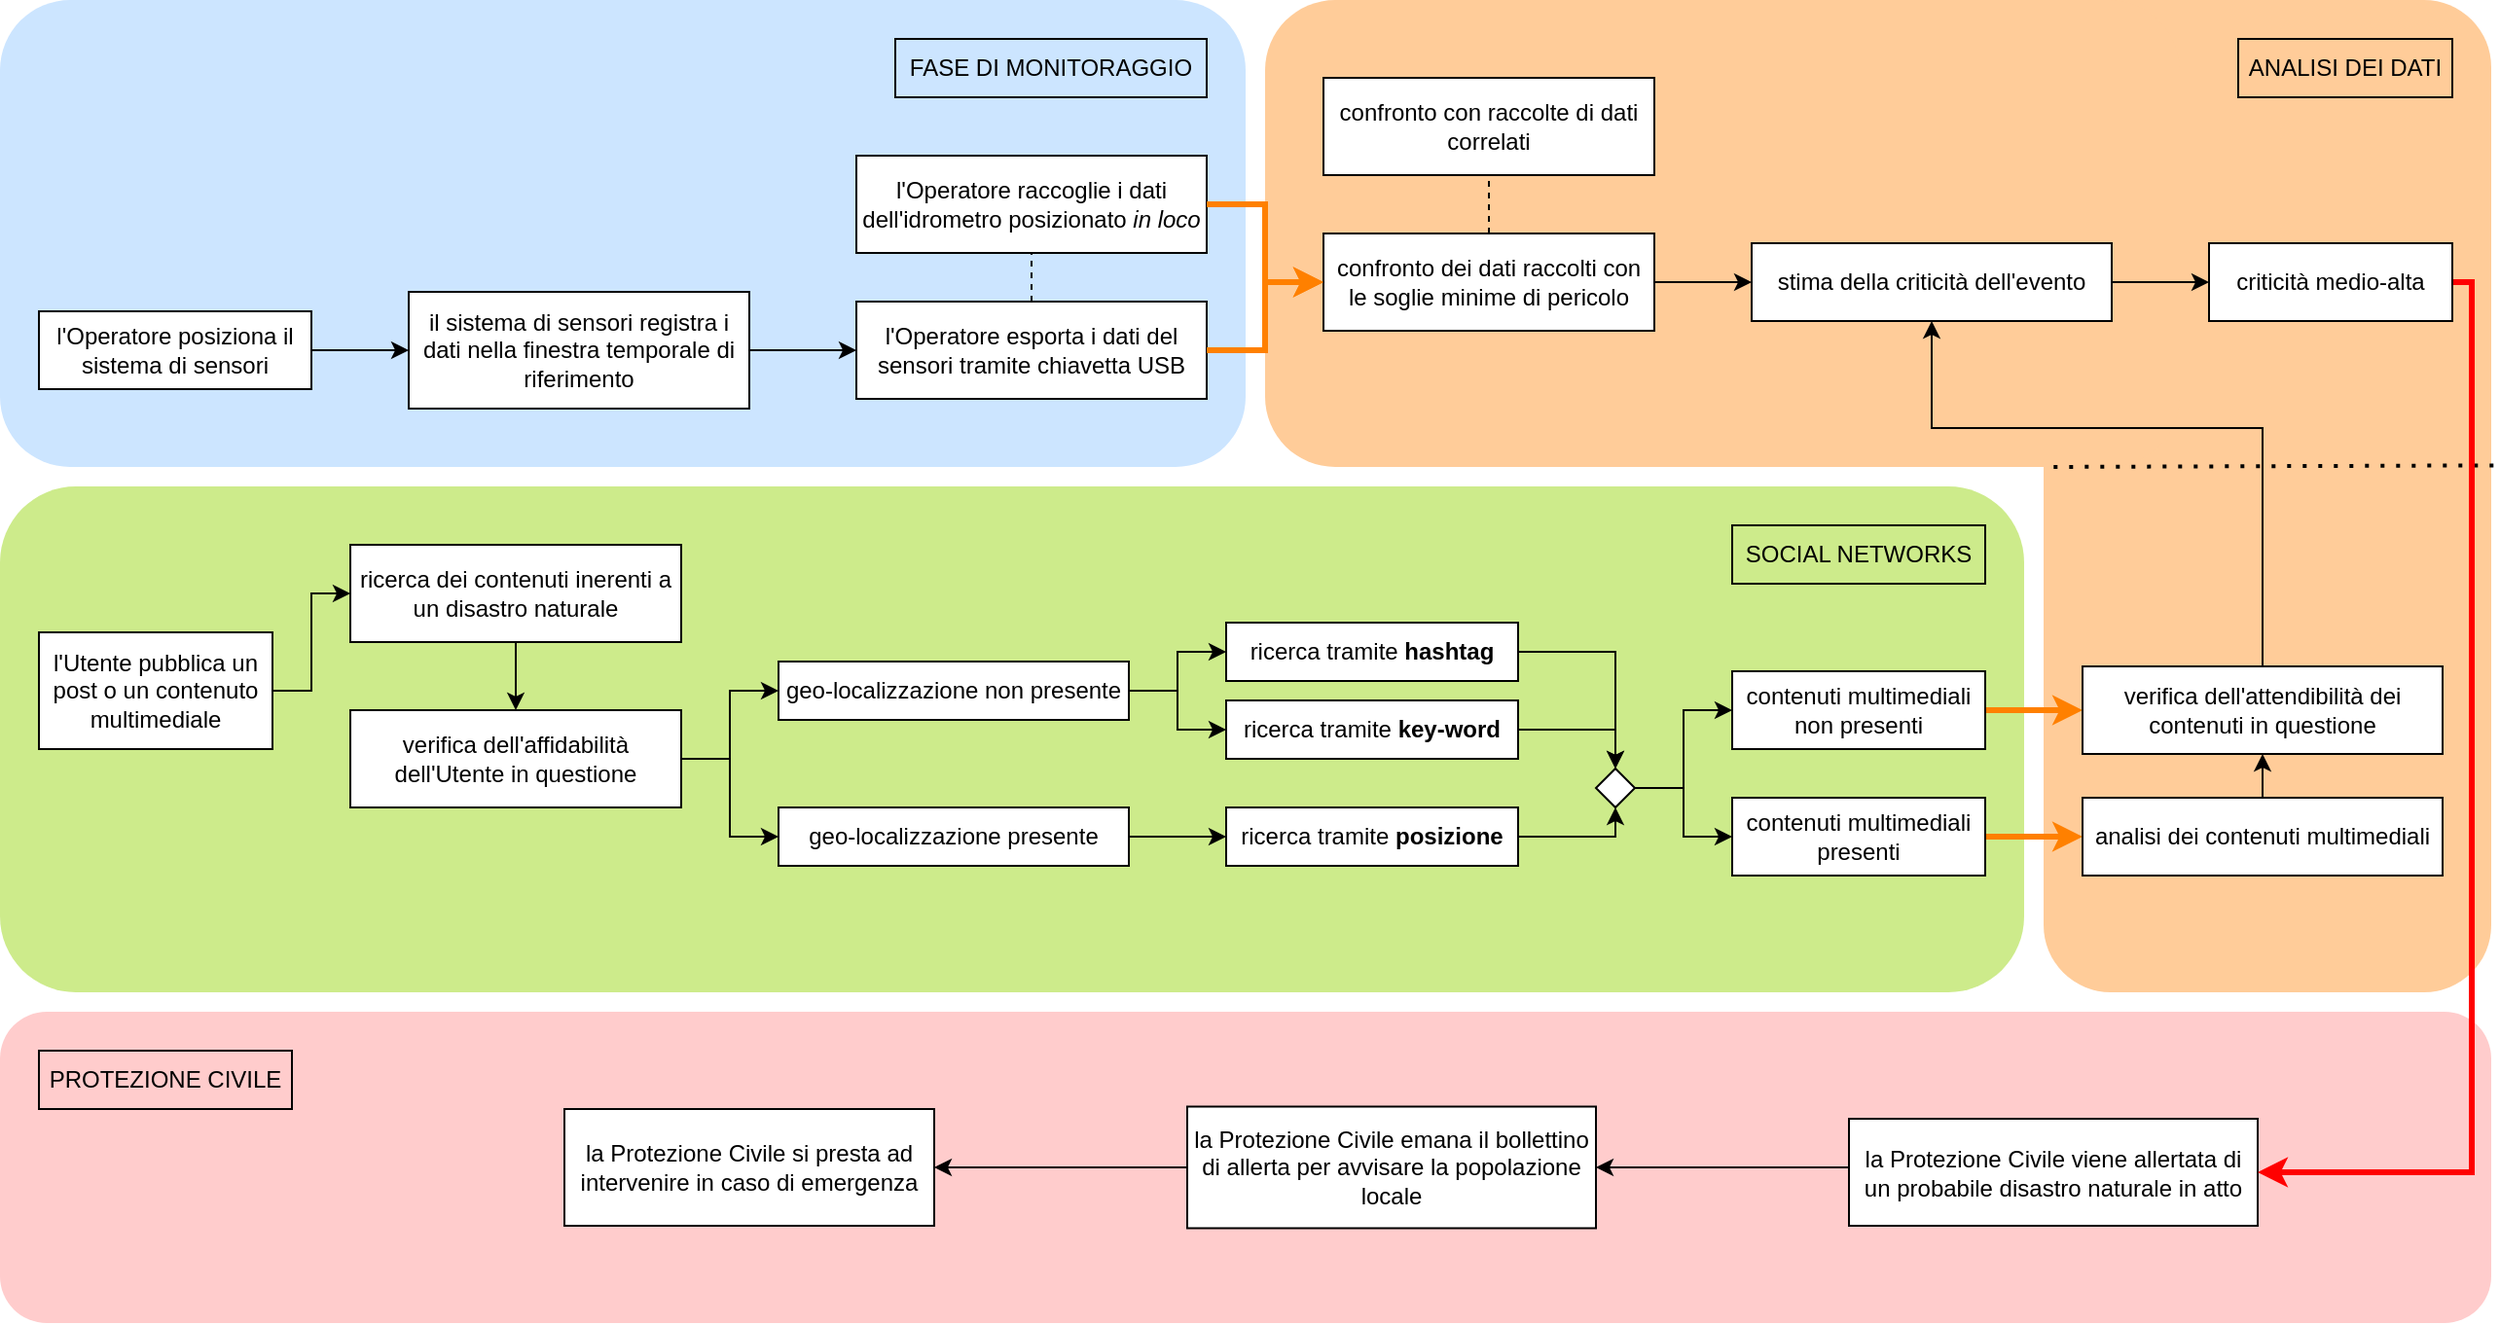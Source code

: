 <mxfile version="20.3.0" type="device" pages="2"><diagram id="UVJ2sDYLlGhIzo9Nj6YU" name="monitoraggio tramite sensore rimovibile"><mxGraphModel dx="1483" dy="916" grid="1" gridSize="10" guides="1" tooltips="1" connect="1" arrows="1" fold="1" page="1" pageScale="1" pageWidth="827" pageHeight="1169" math="0" shadow="0"><root><mxCell id="0"/><mxCell id="1" parent="0"/><mxCell id="cn0GottukKGaxtMjH7GC-1" value="" style="rounded=1;whiteSpace=wrap;html=1;glass=0;fillColor=#cce5ff;strokeColor=none;fillStyle=auto;shadow=0;" parent="1" vertex="1"><mxGeometry x="40" y="40" width="640" height="240" as="geometry"/></mxCell><mxCell id="SqqEEXVl95U030iVfMLs-63" style="edgeStyle=orthogonalEdgeStyle;rounded=0;orthogonalLoop=1;jettySize=auto;html=1;exitX=1;exitY=0.5;exitDx=0;exitDy=0;strokeColor=#000000;strokeWidth=1;" parent="1" source="cn0GottukKGaxtMjH7GC-2" target="SqqEEXVl95U030iVfMLs-62" edge="1"><mxGeometry relative="1" as="geometry"/></mxCell><mxCell id="cn0GottukKGaxtMjH7GC-2" value="l'Operatore posiziona il sistema di sensori" style="rounded=0;whiteSpace=wrap;html=1;" parent="1" vertex="1"><mxGeometry x="60" y="200" width="140" height="40" as="geometry"/></mxCell><mxCell id="cn0GottukKGaxtMjH7GC-3" value="FASE DI MONITORAGGIO" style="rounded=0;whiteSpace=wrap;html=1;shadow=0;glass=0;fillStyle=auto;fillColor=none;gradientColor=none;" parent="1" vertex="1"><mxGeometry x="500" y="60" width="160" height="30" as="geometry"/></mxCell><mxCell id="cn0GottukKGaxtMjH7GC-5" value="" style="rounded=1;whiteSpace=wrap;html=1;shadow=0;glass=0;fillStyle=auto;fillColor=#ffcc99;strokeColor=none;" parent="1" vertex="1"><mxGeometry x="1090" y="40" width="230" height="510" as="geometry"/></mxCell><mxCell id="cn0GottukKGaxtMjH7GC-6" value="" style="rounded=1;whiteSpace=wrap;html=1;shadow=0;glass=0;fillStyle=auto;fillColor=#cdeb8b;strokeColor=none;" parent="1" vertex="1"><mxGeometry x="40" y="290" width="1040" height="260" as="geometry"/></mxCell><mxCell id="cn0GottukKGaxtMjH7GC-7" value="SOCIAL NETWORKS" style="rounded=0;whiteSpace=wrap;html=1;shadow=0;glass=0;fillStyle=auto;fillColor=none;gradientColor=none;" parent="1" vertex="1"><mxGeometry x="930" y="310" width="130" height="30" as="geometry"/></mxCell><mxCell id="cn0GottukKGaxtMjH7GC-8" value="ANALISI DEI DATI" style="rounded=0;whiteSpace=wrap;html=1;shadow=0;glass=0;fillStyle=auto;fillColor=none;gradientColor=none;" parent="1" vertex="1"><mxGeometry x="1190" y="60" width="110" height="30" as="geometry"/></mxCell><mxCell id="cn0GottukKGaxtMjH7GC-9" value="" style="rounded=1;whiteSpace=wrap;html=1;shadow=0;glass=0;fillStyle=auto;fillColor=#ffcccc;strokeColor=none;" parent="1" vertex="1"><mxGeometry x="40" y="560" width="1280" height="160" as="geometry"/></mxCell><mxCell id="cn0GottukKGaxtMjH7GC-10" value="PROTEZIONE CIVILE" style="rounded=0;whiteSpace=wrap;html=1;shadow=0;glass=0;fillStyle=auto;fillColor=none;gradientColor=none;" parent="1" vertex="1"><mxGeometry x="60" y="580" width="130" height="30" as="geometry"/></mxCell><mxCell id="cn0GottukKGaxtMjH7GC-13" value="l'Operatore esporta i dati del sensori tramite chiavetta USB" style="rounded=0;whiteSpace=wrap;html=1;shadow=0;glass=0;fillStyle=auto;fillColor=default;gradientColor=none;" parent="1" vertex="1"><mxGeometry x="480" y="195" width="180" height="50" as="geometry"/></mxCell><mxCell id="SqqEEXVl95U030iVfMLs-4" style="edgeStyle=orthogonalEdgeStyle;rounded=0;orthogonalLoop=1;jettySize=auto;html=1;exitX=1;exitY=0.5;exitDx=0;exitDy=0;entryX=0;entryY=0.5;entryDx=0;entryDy=0;" parent="1" source="SqqEEXVl95U030iVfMLs-2" target="SqqEEXVl95U030iVfMLs-3" edge="1"><mxGeometry relative="1" as="geometry"/></mxCell><mxCell id="SqqEEXVl95U030iVfMLs-2" value="l'Utente pubblica un post o un contenuto multimediale" style="rounded=0;whiteSpace=wrap;html=1;shadow=0;glass=0;fillStyle=auto;fillColor=default;gradientColor=none;" parent="1" vertex="1"><mxGeometry x="60" y="365" width="120" height="60" as="geometry"/></mxCell><mxCell id="SqqEEXVl95U030iVfMLs-58" style="edgeStyle=orthogonalEdgeStyle;rounded=0;orthogonalLoop=1;jettySize=auto;html=1;exitX=0.5;exitY=1;exitDx=0;exitDy=0;entryX=0.5;entryY=0;entryDx=0;entryDy=0;strokeColor=#000000;strokeWidth=1;" parent="1" source="SqqEEXVl95U030iVfMLs-3" target="SqqEEXVl95U030iVfMLs-57" edge="1"><mxGeometry relative="1" as="geometry"/></mxCell><mxCell id="SqqEEXVl95U030iVfMLs-3" value="ricerca dei contenuti inerenti a un disastro naturale" style="rounded=0;whiteSpace=wrap;html=1;shadow=0;glass=0;fillStyle=auto;fillColor=default;gradientColor=none;" parent="1" vertex="1"><mxGeometry x="220" y="320" width="170" height="50" as="geometry"/></mxCell><mxCell id="SqqEEXVl95U030iVfMLs-42" style="edgeStyle=orthogonalEdgeStyle;rounded=0;orthogonalLoop=1;jettySize=auto;html=1;exitX=1;exitY=0.5;exitDx=0;exitDy=0;entryX=0.5;entryY=0;entryDx=0;entryDy=0;" parent="1" source="SqqEEXVl95U030iVfMLs-5" target="SqqEEXVl95U030iVfMLs-40" edge="1"><mxGeometry relative="1" as="geometry"/></mxCell><mxCell id="SqqEEXVl95U030iVfMLs-5" value="ricerca tramite &lt;b&gt;hashtag&lt;/b&gt;" style="rounded=0;whiteSpace=wrap;html=1;shadow=0;glass=0;fillStyle=auto;fillColor=default;gradientColor=none;" parent="1" vertex="1"><mxGeometry x="670" y="360" width="150" height="30" as="geometry"/></mxCell><mxCell id="SqqEEXVl95U030iVfMLs-43" style="edgeStyle=orthogonalEdgeStyle;rounded=0;orthogonalLoop=1;jettySize=auto;html=1;exitX=1;exitY=0.5;exitDx=0;exitDy=0;entryX=0.5;entryY=0;entryDx=0;entryDy=0;" parent="1" source="SqqEEXVl95U030iVfMLs-6" target="SqqEEXVl95U030iVfMLs-40" edge="1"><mxGeometry relative="1" as="geometry"><mxPoint x="850" y="415.667" as="targetPoint"/></mxGeometry></mxCell><mxCell id="SqqEEXVl95U030iVfMLs-6" value="ricerca tramite &lt;b&gt;key-word&lt;/b&gt;" style="rounded=0;whiteSpace=wrap;html=1;shadow=0;glass=0;fillStyle=auto;fillColor=default;gradientColor=none;" parent="1" vertex="1"><mxGeometry x="670" y="400" width="150" height="30" as="geometry"/></mxCell><mxCell id="SqqEEXVl95U030iVfMLs-50" style="edgeStyle=orthogonalEdgeStyle;rounded=0;orthogonalLoop=1;jettySize=auto;html=1;exitX=1;exitY=0.5;exitDx=0;exitDy=0;entryX=0.5;entryY=1;entryDx=0;entryDy=0;" parent="1" source="SqqEEXVl95U030iVfMLs-9" target="SqqEEXVl95U030iVfMLs-40" edge="1"><mxGeometry relative="1" as="geometry"><Array as="points"><mxPoint x="870" y="470"/></Array></mxGeometry></mxCell><mxCell id="SqqEEXVl95U030iVfMLs-9" value="ricerca tramite &lt;b&gt;posizione&lt;/b&gt;" style="rounded=0;whiteSpace=wrap;html=1;shadow=0;glass=0;fillStyle=auto;fillColor=default;gradientColor=none;" parent="1" vertex="1"><mxGeometry x="670" y="455" width="150" height="30" as="geometry"/></mxCell><mxCell id="SqqEEXVl95U030iVfMLs-18" style="edgeStyle=orthogonalEdgeStyle;rounded=0;orthogonalLoop=1;jettySize=auto;html=1;exitX=1;exitY=0.5;exitDx=0;exitDy=0;entryX=0;entryY=0.5;entryDx=0;entryDy=0;" parent="1" source="SqqEEXVl95U030iVfMLs-14" target="SqqEEXVl95U030iVfMLs-5" edge="1"><mxGeometry relative="1" as="geometry"/></mxCell><mxCell id="SqqEEXVl95U030iVfMLs-19" style="edgeStyle=orthogonalEdgeStyle;rounded=0;orthogonalLoop=1;jettySize=auto;html=1;exitX=1;exitY=0.5;exitDx=0;exitDy=0;entryX=0;entryY=0.5;entryDx=0;entryDy=0;" parent="1" source="SqqEEXVl95U030iVfMLs-14" target="SqqEEXVl95U030iVfMLs-6" edge="1"><mxGeometry relative="1" as="geometry"/></mxCell><mxCell id="SqqEEXVl95U030iVfMLs-14" value="geo-localizzazione non presente" style="rounded=0;whiteSpace=wrap;html=1;shadow=0;glass=0;fillStyle=auto;fillColor=default;gradientColor=none;" parent="1" vertex="1"><mxGeometry x="440" y="380" width="180" height="30" as="geometry"/></mxCell><mxCell id="SqqEEXVl95U030iVfMLs-20" style="edgeStyle=orthogonalEdgeStyle;rounded=0;orthogonalLoop=1;jettySize=auto;html=1;exitX=1;exitY=0.5;exitDx=0;exitDy=0;entryX=0;entryY=0.5;entryDx=0;entryDy=0;" parent="1" source="SqqEEXVl95U030iVfMLs-15" target="SqqEEXVl95U030iVfMLs-9" edge="1"><mxGeometry relative="1" as="geometry"/></mxCell><mxCell id="SqqEEXVl95U030iVfMLs-15" value="geo-localizzazione presente" style="rounded=0;whiteSpace=wrap;html=1;shadow=0;glass=0;fillStyle=auto;fillColor=default;gradientColor=none;" parent="1" vertex="1"><mxGeometry x="440" y="455" width="180" height="30" as="geometry"/></mxCell><mxCell id="SqqEEXVl95U030iVfMLs-22" style="edgeStyle=orthogonalEdgeStyle;rounded=0;orthogonalLoop=1;jettySize=auto;html=1;exitX=0.5;exitY=1;exitDx=0;exitDy=0;" parent="1" source="SqqEEXVl95U030iVfMLs-14" target="SqqEEXVl95U030iVfMLs-14" edge="1"><mxGeometry relative="1" as="geometry"/></mxCell><mxCell id="SqqEEXVl95U030iVfMLs-53" style="edgeStyle=orthogonalEdgeStyle;rounded=0;orthogonalLoop=1;jettySize=auto;html=1;exitX=1;exitY=0.5;exitDx=0;exitDy=0;entryX=0;entryY=0.5;entryDx=0;entryDy=0;strokeColor=#FF8000;strokeWidth=3;" parent="1" source="SqqEEXVl95U030iVfMLs-28" target="LHqnpOQnOjo8WZd7qGPb-5" edge="1"><mxGeometry relative="1" as="geometry"><mxPoint x="1110" y="325" as="targetPoint"/><Array as="points"><mxPoint x="1100" y="405"/><mxPoint x="1100" y="405"/></Array></mxGeometry></mxCell><mxCell id="SqqEEXVl95U030iVfMLs-28" value="contenuti multimediali non presenti&lt;span style=&quot;color: rgba(0, 0, 0, 0); font-family: monospace; font-size: 0px; text-align: start;&quot;&gt;%3CmxGraphModel%3E%3Croot%3E%3CmxCell%20id%3D%220%22%2F%3E%3CmxCell%20id%3D%221%22%20parent%3D%220%22%2F%3E%3CmxCell%20id%3D%222%22%20value%3D%22ricerca%20tramite%20posizione%22%20style%3D%22rounded%3D0%3BwhiteSpace%3Dwrap%3Bhtml%3D1%3Bshadow%3D0%3Bglass%3D0%3BfillStyle%3Dauto%3BfillColor%3Ddefault%3BgradientColor%3Dnone%3B%22%20vertex%3D%221%22%20parent%3D%221%22%3E%3CmxGeometry%20x%3D%22620%22%20y%3D%22455%22%20width%3D%22140%22%20height%3D%2230%22%20as%3D%22geometry%22%2F%3E%3C%2FmxCell%3E%3C%2Froot%3E%3C%2FmxGraphModel%3E&lt;/span&gt;" style="rounded=0;whiteSpace=wrap;html=1;shadow=0;glass=0;fillStyle=auto;fillColor=default;gradientColor=none;" parent="1" vertex="1"><mxGeometry x="930" y="385" width="130" height="40" as="geometry"/></mxCell><mxCell id="WYyHxipBA3lyvDmIu2pM-8" style="edgeStyle=orthogonalEdgeStyle;rounded=0;orthogonalLoop=1;jettySize=auto;html=1;exitX=1;exitY=0.5;exitDx=0;exitDy=0;entryX=0;entryY=0.5;entryDx=0;entryDy=0;strokeColor=#FF8000;strokeWidth=3;" parent="1" source="SqqEEXVl95U030iVfMLs-30" target="LHqnpOQnOjo8WZd7qGPb-3" edge="1"><mxGeometry relative="1" as="geometry"><Array as="points"><mxPoint x="1100" y="470"/><mxPoint x="1100" y="470"/></Array><mxPoint x="1110" y="395" as="targetPoint"/></mxGeometry></mxCell><mxCell id="SqqEEXVl95U030iVfMLs-30" value="contenuti multimediali presenti&lt;span style=&quot;color: rgba(0, 0, 0, 0); font-family: monospace; font-size: 0px; text-align: start;&quot;&gt;%3CmxGraphModel%3E%3Croot%3E%3CmxCell%20id%3D%220%22%2F%3E%3CmxCell%20id%3D%221%22%20parent%3D%220%22%2F%3E%3CmxCell%20id%3D%222%22%20value%3D%22ricerca%20tramite%20posizione%22%20style%3D%22rounded%3D0%3BwhiteSpace%3Dwrap%3Bhtml%3D1%3Bshadow%3D0%3Bglass%3D0%3BfillStyle%3Dauto%3BfillColor%3Ddefault%3BgradientColor%3Dnone%3B%22%20vertex%3D%221%22%20parent%3D%221%22%3E%3CmxGeometry%20x%3D%22620%22%20y%3D%22455%22%20width%3D%22140%22%20height%3D%2230%22%20as%3D%22geometry%22%2F%3E%3C%2FmxCell%3E%3C%2Froot%3E%3C%2FmxGraphModel%3E&lt;/span&gt;" style="rounded=0;whiteSpace=wrap;html=1;shadow=0;glass=0;fillStyle=auto;fillColor=default;gradientColor=none;" parent="1" vertex="1"><mxGeometry x="930" y="450" width="130" height="40" as="geometry"/></mxCell><mxCell id="SqqEEXVl95U030iVfMLs-47" style="edgeStyle=orthogonalEdgeStyle;rounded=0;orthogonalLoop=1;jettySize=auto;html=1;exitX=1;exitY=0.5;exitDx=0;exitDy=0;entryX=0;entryY=0.5;entryDx=0;entryDy=0;" parent="1" source="SqqEEXVl95U030iVfMLs-40" target="SqqEEXVl95U030iVfMLs-28" edge="1"><mxGeometry relative="1" as="geometry"/></mxCell><mxCell id="SqqEEXVl95U030iVfMLs-49" style="edgeStyle=orthogonalEdgeStyle;rounded=0;orthogonalLoop=1;jettySize=auto;html=1;exitX=1;exitY=0.5;exitDx=0;exitDy=0;" parent="1" source="SqqEEXVl95U030iVfMLs-40" target="SqqEEXVl95U030iVfMLs-30" edge="1"><mxGeometry relative="1" as="geometry"/></mxCell><mxCell id="SqqEEXVl95U030iVfMLs-40" value="" style="rhombus;whiteSpace=wrap;html=1;shadow=0;glass=0;fillStyle=auto;fillColor=default;gradientColor=none;" parent="1" vertex="1"><mxGeometry x="860" y="435" width="20" height="20" as="geometry"/></mxCell><mxCell id="SqqEEXVl95U030iVfMLs-59" style="edgeStyle=orthogonalEdgeStyle;rounded=0;orthogonalLoop=1;jettySize=auto;html=1;exitX=1;exitY=0.5;exitDx=0;exitDy=0;entryX=0;entryY=0.5;entryDx=0;entryDy=0;strokeColor=#000000;strokeWidth=1;" parent="1" source="SqqEEXVl95U030iVfMLs-57" target="SqqEEXVl95U030iVfMLs-14" edge="1"><mxGeometry relative="1" as="geometry"/></mxCell><mxCell id="SqqEEXVl95U030iVfMLs-60" style="edgeStyle=orthogonalEdgeStyle;rounded=0;orthogonalLoop=1;jettySize=auto;html=1;exitX=1;exitY=0.5;exitDx=0;exitDy=0;entryX=0;entryY=0.5;entryDx=0;entryDy=0;strokeColor=#000000;strokeWidth=1;" parent="1" source="SqqEEXVl95U030iVfMLs-57" target="SqqEEXVl95U030iVfMLs-15" edge="1"><mxGeometry relative="1" as="geometry"/></mxCell><mxCell id="SqqEEXVl95U030iVfMLs-57" value="verifica dell'affidabilità dell'Utente in questione" style="rounded=0;whiteSpace=wrap;html=1;shadow=0;glass=0;fillStyle=auto;fillColor=default;gradientColor=none;" parent="1" vertex="1"><mxGeometry x="220" y="405" width="170" height="50" as="geometry"/></mxCell><mxCell id="SqqEEXVl95U030iVfMLs-61" value="l'Operatore raccoglie i dati dell'idrometro posizionato&amp;nbsp;&lt;i&gt;in loco&lt;/i&gt;" style="rounded=0;whiteSpace=wrap;html=1;shadow=0;glass=0;fillStyle=auto;fillColor=default;gradientColor=none;" parent="1" vertex="1"><mxGeometry x="480" y="120" width="180" height="50" as="geometry"/></mxCell><mxCell id="SqqEEXVl95U030iVfMLs-66" style="edgeStyle=orthogonalEdgeStyle;rounded=0;orthogonalLoop=1;jettySize=auto;html=1;exitX=1;exitY=0.5;exitDx=0;exitDy=0;entryX=0;entryY=0.5;entryDx=0;entryDy=0;strokeColor=#000000;strokeWidth=1;" parent="1" source="SqqEEXVl95U030iVfMLs-62" target="cn0GottukKGaxtMjH7GC-13" edge="1"><mxGeometry relative="1" as="geometry"/></mxCell><mxCell id="SqqEEXVl95U030iVfMLs-62" value="il sistema di sensori registra i dati nella finestra temporale di riferimento" style="rounded=0;whiteSpace=wrap;html=1;shadow=0;glass=0;fillStyle=auto;fillColor=default;gradientColor=none;" parent="1" vertex="1"><mxGeometry x="250" y="190" width="175" height="60" as="geometry"/></mxCell><mxCell id="SqqEEXVl95U030iVfMLs-67" value="" style="endArrow=none;dashed=1;html=1;rounded=0;strokeColor=#000000;strokeWidth=1;entryX=0.5;entryY=1;entryDx=0;entryDy=0;exitX=0.5;exitY=0;exitDx=0;exitDy=0;" parent="1" source="cn0GottukKGaxtMjH7GC-13" target="SqqEEXVl95U030iVfMLs-61" edge="1"><mxGeometry width="50" height="50" relative="1" as="geometry"><mxPoint x="620" y="330" as="sourcePoint"/><mxPoint x="670" y="280" as="targetPoint"/></mxGeometry></mxCell><mxCell id="SqqEEXVl95U030iVfMLs-68" value="" style="rounded=1;whiteSpace=wrap;html=1;shadow=0;glass=0;fillStyle=auto;fillColor=#ffcc99;strokeColor=none;" parent="1" vertex="1"><mxGeometry x="690" y="40" width="470" height="240" as="geometry"/></mxCell><mxCell id="SqqEEXVl95U030iVfMLs-52" value="" style="endArrow=none;dashed=1;html=1;dashPattern=1 3;strokeWidth=2;rounded=0;exitX=1.005;exitY=0.469;exitDx=0;exitDy=0;exitPerimeter=0;" parent="1" source="cn0GottukKGaxtMjH7GC-5" edge="1"><mxGeometry width="50" height="50" relative="1" as="geometry"><mxPoint x="630" y="350" as="sourcePoint"/><mxPoint x="1090" y="280" as="targetPoint"/></mxGeometry></mxCell><mxCell id="WYyHxipBA3lyvDmIu2pM-17" style="edgeStyle=orthogonalEdgeStyle;rounded=0;orthogonalLoop=1;jettySize=auto;html=1;exitX=1;exitY=0.5;exitDx=0;exitDy=0;entryX=0;entryY=0.5;entryDx=0;entryDy=0;strokeColor=#000000;strokeWidth=1;" parent="1" source="SqqEEXVl95U030iVfMLs-69" target="WYyHxipBA3lyvDmIu2pM-10" edge="1"><mxGeometry relative="1" as="geometry"/></mxCell><mxCell id="SqqEEXVl95U030iVfMLs-69" value="confronto dei dati raccolti con le soglie minime di pericolo" style="rounded=0;whiteSpace=wrap;html=1;shadow=0;glass=0;fillStyle=auto;fillColor=default;gradientColor=none;" parent="1" vertex="1"><mxGeometry x="720" y="160" width="170" height="50" as="geometry"/></mxCell><mxCell id="LHqnpOQnOjo8WZd7qGPb-2" style="edgeStyle=orthogonalEdgeStyle;rounded=0;orthogonalLoop=1;jettySize=auto;html=1;exitX=0;exitY=0.5;exitDx=0;exitDy=0;entryX=1;entryY=0.5;entryDx=0;entryDy=0;" parent="1" source="SqqEEXVl95U030iVfMLs-70" target="LHqnpOQnOjo8WZd7qGPb-1" edge="1"><mxGeometry relative="1" as="geometry"><Array as="points"><mxPoint x="990" y="640"/></Array></mxGeometry></mxCell><mxCell id="SqqEEXVl95U030iVfMLs-70" value="la Protezione Civile viene allertata di un probabile disastro naturale in atto" style="rounded=0;whiteSpace=wrap;html=1;shadow=0;glass=0;fillStyle=auto;fillColor=default;gradientColor=none;" parent="1" vertex="1"><mxGeometry x="990" y="615" width="210" height="55" as="geometry"/></mxCell><mxCell id="WYyHxipBA3lyvDmIu2pM-18" style="edgeStyle=orthogonalEdgeStyle;rounded=0;orthogonalLoop=1;jettySize=auto;html=1;exitX=1;exitY=0.5;exitDx=0;exitDy=0;entryX=0;entryY=0.5;entryDx=0;entryDy=0;strokeColor=#000000;strokeWidth=1;" parent="1" source="WYyHxipBA3lyvDmIu2pM-10" target="WYyHxipBA3lyvDmIu2pM-11" edge="1"><mxGeometry relative="1" as="geometry"/></mxCell><mxCell id="WYyHxipBA3lyvDmIu2pM-10" value="stima della criticità dell'evento" style="rounded=0;whiteSpace=wrap;html=1;shadow=0;glass=0;fillStyle=auto;fillColor=default;gradientColor=none;" parent="1" vertex="1"><mxGeometry x="940" y="165" width="185" height="40" as="geometry"/></mxCell><mxCell id="WYyHxipBA3lyvDmIu2pM-19" style="edgeStyle=orthogonalEdgeStyle;rounded=0;orthogonalLoop=1;jettySize=auto;html=1;exitX=1;exitY=0.5;exitDx=0;exitDy=0;entryX=1;entryY=0.5;entryDx=0;entryDy=0;strokeColor=#FF0000;strokeWidth=3;" parent="1" source="WYyHxipBA3lyvDmIu2pM-11" target="SqqEEXVl95U030iVfMLs-70" edge="1"><mxGeometry relative="1" as="geometry"><Array as="points"><mxPoint x="1310" y="185"/><mxPoint x="1310" y="643"/></Array></mxGeometry></mxCell><mxCell id="WYyHxipBA3lyvDmIu2pM-11" value="criticità medio-alta" style="rounded=0;whiteSpace=wrap;html=1;shadow=0;glass=0;fillStyle=auto;fillColor=default;gradientColor=none;" parent="1" vertex="1"><mxGeometry x="1175" y="165" width="125" height="40" as="geometry"/></mxCell><mxCell id="WYyHxipBA3lyvDmIu2pM-12" value="confronto con raccolte di dati correlati" style="rounded=0;whiteSpace=wrap;html=1;shadow=0;glass=0;fillStyle=auto;fillColor=default;gradientColor=none;" parent="1" vertex="1"><mxGeometry x="720" y="80" width="170" height="50" as="geometry"/></mxCell><mxCell id="WYyHxipBA3lyvDmIu2pM-13" value="" style="endArrow=none;dashed=1;html=1;rounded=0;strokeColor=#000000;strokeWidth=1;entryX=0.5;entryY=1;entryDx=0;entryDy=0;exitX=0.5;exitY=0;exitDx=0;exitDy=0;" parent="1" source="SqqEEXVl95U030iVfMLs-69" target="WYyHxipBA3lyvDmIu2pM-12" edge="1"><mxGeometry width="50" height="50" relative="1" as="geometry"><mxPoint x="610" y="360" as="sourcePoint"/><mxPoint x="660" y="310" as="targetPoint"/></mxGeometry></mxCell><mxCell id="WYyHxipBA3lyvDmIu2pM-14" style="edgeStyle=orthogonalEdgeStyle;rounded=0;orthogonalLoop=1;jettySize=auto;html=1;exitX=1;exitY=0.5;exitDx=0;exitDy=0;entryX=0;entryY=0.5;entryDx=0;entryDy=0;strokeColor=#FF8000;strokeWidth=3;" parent="1" source="SqqEEXVl95U030iVfMLs-61" target="SqqEEXVl95U030iVfMLs-69" edge="1"><mxGeometry relative="1" as="geometry"><Array as="points"><mxPoint x="690" y="145"/><mxPoint x="690" y="185"/></Array></mxGeometry></mxCell><mxCell id="WYyHxipBA3lyvDmIu2pM-16" style="edgeStyle=orthogonalEdgeStyle;rounded=0;orthogonalLoop=1;jettySize=auto;html=1;exitX=1;exitY=0.5;exitDx=0;exitDy=0;entryX=0;entryY=0.5;entryDx=0;entryDy=0;strokeColor=#FF8000;strokeWidth=3;" parent="1" source="cn0GottukKGaxtMjH7GC-13" target="SqqEEXVl95U030iVfMLs-69" edge="1"><mxGeometry relative="1" as="geometry"/></mxCell><mxCell id="MMHqee8Fz7L19qBJ2f1G-1" style="edgeStyle=orthogonalEdgeStyle;rounded=0;orthogonalLoop=1;jettySize=auto;html=1;exitX=0;exitY=0.5;exitDx=0;exitDy=0;entryX=1;entryY=0.5;entryDx=0;entryDy=0;" edge="1" parent="1" source="LHqnpOQnOjo8WZd7qGPb-1" target="xNar33je2-3H5uFt7V9o-2"><mxGeometry relative="1" as="geometry"/></mxCell><mxCell id="LHqnpOQnOjo8WZd7qGPb-1" value="la Protezione Civile emana il bollettino di allerta per avvisare la popolazione locale" style="rounded=0;whiteSpace=wrap;html=1;fillColor=default;" parent="1" vertex="1"><mxGeometry x="650" y="608.75" width="210" height="62.5" as="geometry"/></mxCell><mxCell id="LHqnpOQnOjo8WZd7qGPb-6" style="edgeStyle=orthogonalEdgeStyle;rounded=0;orthogonalLoop=1;jettySize=auto;html=1;exitX=0.5;exitY=0;exitDx=0;exitDy=0;entryX=0.5;entryY=1;entryDx=0;entryDy=0;" parent="1" source="LHqnpOQnOjo8WZd7qGPb-3" target="LHqnpOQnOjo8WZd7qGPb-5" edge="1"><mxGeometry relative="1" as="geometry"/></mxCell><mxCell id="LHqnpOQnOjo8WZd7qGPb-3" value="analisi dei contenuti multimediali" style="rounded=0;whiteSpace=wrap;html=1;shadow=0;glass=0;fillStyle=auto;fillColor=default;gradientColor=none;" parent="1" vertex="1"><mxGeometry x="1110" y="450" width="185" height="40" as="geometry"/></mxCell><mxCell id="LHqnpOQnOjo8WZd7qGPb-7" style="edgeStyle=orthogonalEdgeStyle;rounded=0;orthogonalLoop=1;jettySize=auto;html=1;exitX=0.5;exitY=0;exitDx=0;exitDy=0;entryX=0.5;entryY=1;entryDx=0;entryDy=0;" parent="1" source="LHqnpOQnOjo8WZd7qGPb-5" target="WYyHxipBA3lyvDmIu2pM-10" edge="1"><mxGeometry relative="1" as="geometry"><Array as="points"><mxPoint x="1203" y="260"/><mxPoint x="1033" y="260"/></Array></mxGeometry></mxCell><mxCell id="LHqnpOQnOjo8WZd7qGPb-5" value="verifica dell'attendibilità dei contenuti in questione" style="rounded=0;whiteSpace=wrap;html=1;shadow=0;glass=0;fillStyle=auto;fillColor=default;gradientColor=none;" parent="1" vertex="1"><mxGeometry x="1110" y="382.5" width="185" height="45" as="geometry"/></mxCell><mxCell id="xNar33je2-3H5uFt7V9o-2" value="la Protezione Civile si presta ad intervenire in caso di emergenza" style="rounded=0;whiteSpace=wrap;html=1;fillColor=default;" parent="1" vertex="1"><mxGeometry x="330" y="610" width="190" height="60" as="geometry"/></mxCell></root></mxGraphModel></diagram><diagram id="R8arpVyFsIk3CQ1x3Wx0" name="monitoraggio tramite stazione fissa automatica"><mxGraphModel dx="1038" dy="641" grid="1" gridSize="10" guides="1" tooltips="1" connect="1" arrows="1" fold="1" page="1" pageScale="1" pageWidth="827" pageHeight="1169" math="0" shadow="0"><root><mxCell id="0"/><mxCell id="1" parent="0"/><mxCell id="KyJfxaXqBwLP44XjLG1O-1" value="" style="rounded=1;whiteSpace=wrap;html=1;glass=0;fillColor=#cce5ff;strokeColor=none;fillStyle=auto;shadow=0;" parent="1" vertex="1"><mxGeometry x="40" y="40" width="660" height="240" as="geometry"/></mxCell><mxCell id="KyJfxaXqBwLP44XjLG1O-4" value="FASE DI MONITORAGGIO" style="rounded=0;whiteSpace=wrap;html=1;shadow=0;glass=0;fillStyle=auto;fillColor=none;gradientColor=none;" parent="1" vertex="1"><mxGeometry x="520" y="60" width="160" height="30" as="geometry"/></mxCell><mxCell id="KyJfxaXqBwLP44XjLG1O-6" value="" style="rounded=1;whiteSpace=wrap;html=1;shadow=0;glass=0;fillStyle=auto;fillColor=#f5f5f5;strokeColor=none;fontColor=#333333;" parent="1" vertex="1"><mxGeometry x="40" y="290" width="1040" height="260" as="geometry"/></mxCell><mxCell id="KyJfxaXqBwLP44XjLG1O-9" value="" style="rounded=1;whiteSpace=wrap;html=1;shadow=0;glass=0;fillStyle=auto;fillColor=#f5f5f5;strokeColor=none;fontColor=#333333;" parent="1" vertex="1"><mxGeometry x="40" y="560" width="1280" height="160" as="geometry"/></mxCell><mxCell id="KyJfxaXqBwLP44XjLG1O-10" value="PROTEZIONE CIVILE" style="rounded=0;whiteSpace=wrap;html=1;shadow=0;glass=0;fillStyle=auto;fillColor=none;gradientColor=none;" parent="1" vertex="1"><mxGeometry x="60" y="580" width="130" height="30" as="geometry"/></mxCell><mxCell id="KyJfxaXqBwLP44XjLG1O-11" value="i dati sono trasmessi presso il centro di riferimento telematicamente" style="rounded=0;whiteSpace=wrap;html=1;shadow=0;glass=0;fillStyle=auto;fillColor=default;gradientColor=none;" parent="1" vertex="1"><mxGeometry x="480" y="195" width="200" height="50" as="geometry"/></mxCell><mxCell id="KyJfxaXqBwLP44XjLG1O-12" style="edgeStyle=orthogonalEdgeStyle;rounded=0;orthogonalLoop=1;jettySize=auto;html=1;exitX=1;exitY=0.5;exitDx=0;exitDy=0;entryX=0;entryY=0.5;entryDx=0;entryDy=0;" parent="1" source="KyJfxaXqBwLP44XjLG1O-13" target="KyJfxaXqBwLP44XjLG1O-15" edge="1"><mxGeometry relative="1" as="geometry"/></mxCell><mxCell id="KyJfxaXqBwLP44XjLG1O-13" value="l'Utente pubblica un post o un contenuto multimediale" style="rounded=0;whiteSpace=wrap;html=1;shadow=0;glass=0;fillStyle=auto;fillColor=default;gradientColor=none;" parent="1" vertex="1"><mxGeometry x="60" y="365" width="120" height="60" as="geometry"/></mxCell><mxCell id="KyJfxaXqBwLP44XjLG1O-14" style="edgeStyle=orthogonalEdgeStyle;rounded=0;orthogonalLoop=1;jettySize=auto;html=1;exitX=0.5;exitY=1;exitDx=0;exitDy=0;entryX=0.5;entryY=0;entryDx=0;entryDy=0;strokeColor=#000000;strokeWidth=1;" parent="1" source="KyJfxaXqBwLP44XjLG1O-15" target="KyJfxaXqBwLP44XjLG1O-41" edge="1"><mxGeometry relative="1" as="geometry"/></mxCell><mxCell id="KyJfxaXqBwLP44XjLG1O-15" value="ricerca dei contenuti inerenti a un disastro naturale" style="rounded=0;whiteSpace=wrap;html=1;shadow=0;glass=0;fillStyle=auto;fillColor=default;gradientColor=none;" parent="1" vertex="1"><mxGeometry x="220" y="320" width="170" height="50" as="geometry"/></mxCell><mxCell id="KyJfxaXqBwLP44XjLG1O-16" style="edgeStyle=orthogonalEdgeStyle;rounded=0;orthogonalLoop=1;jettySize=auto;html=1;exitX=1;exitY=0.5;exitDx=0;exitDy=0;entryX=0.5;entryY=0;entryDx=0;entryDy=0;" parent="1" source="KyJfxaXqBwLP44XjLG1O-17" target="KyJfxaXqBwLP44XjLG1O-34" edge="1"><mxGeometry relative="1" as="geometry"/></mxCell><mxCell id="KyJfxaXqBwLP44XjLG1O-17" value="ricerca tramite &lt;b&gt;hashtag&lt;/b&gt;" style="rounded=0;whiteSpace=wrap;html=1;shadow=0;glass=0;fillStyle=auto;fillColor=default;gradientColor=none;" parent="1" vertex="1"><mxGeometry x="670" y="360" width="150" height="30" as="geometry"/></mxCell><mxCell id="KyJfxaXqBwLP44XjLG1O-18" style="edgeStyle=orthogonalEdgeStyle;rounded=0;orthogonalLoop=1;jettySize=auto;html=1;exitX=1;exitY=0.5;exitDx=0;exitDy=0;entryX=0.5;entryY=0;entryDx=0;entryDy=0;" parent="1" source="KyJfxaXqBwLP44XjLG1O-19" target="KyJfxaXqBwLP44XjLG1O-34" edge="1"><mxGeometry relative="1" as="geometry"><mxPoint x="850" y="415.667" as="targetPoint"/></mxGeometry></mxCell><mxCell id="KyJfxaXqBwLP44XjLG1O-19" value="ricerca tramite &lt;b&gt;key-word&lt;/b&gt;" style="rounded=0;whiteSpace=wrap;html=1;shadow=0;glass=0;fillStyle=auto;fillColor=default;gradientColor=none;" parent="1" vertex="1"><mxGeometry x="670" y="400" width="150" height="30" as="geometry"/></mxCell><mxCell id="KyJfxaXqBwLP44XjLG1O-20" style="edgeStyle=orthogonalEdgeStyle;rounded=0;orthogonalLoop=1;jettySize=auto;html=1;exitX=1;exitY=0.5;exitDx=0;exitDy=0;entryX=0.5;entryY=1;entryDx=0;entryDy=0;" parent="1" source="KyJfxaXqBwLP44XjLG1O-21" target="KyJfxaXqBwLP44XjLG1O-34" edge="1"><mxGeometry relative="1" as="geometry"><Array as="points"><mxPoint x="870" y="470"/></Array></mxGeometry></mxCell><mxCell id="KyJfxaXqBwLP44XjLG1O-21" value="ricerca tramite &lt;b&gt;posizione&lt;/b&gt;" style="rounded=0;whiteSpace=wrap;html=1;shadow=0;glass=0;fillStyle=auto;fillColor=default;gradientColor=none;" parent="1" vertex="1"><mxGeometry x="670" y="455" width="150" height="30" as="geometry"/></mxCell><mxCell id="KyJfxaXqBwLP44XjLG1O-22" style="edgeStyle=orthogonalEdgeStyle;rounded=0;orthogonalLoop=1;jettySize=auto;html=1;exitX=1;exitY=0.5;exitDx=0;exitDy=0;entryX=0;entryY=0.5;entryDx=0;entryDy=0;" parent="1" source="KyJfxaXqBwLP44XjLG1O-24" target="KyJfxaXqBwLP44XjLG1O-17" edge="1"><mxGeometry relative="1" as="geometry"/></mxCell><mxCell id="KyJfxaXqBwLP44XjLG1O-23" style="edgeStyle=orthogonalEdgeStyle;rounded=0;orthogonalLoop=1;jettySize=auto;html=1;exitX=1;exitY=0.5;exitDx=0;exitDy=0;entryX=0;entryY=0.5;entryDx=0;entryDy=0;" parent="1" source="KyJfxaXqBwLP44XjLG1O-24" target="KyJfxaXqBwLP44XjLG1O-19" edge="1"><mxGeometry relative="1" as="geometry"/></mxCell><mxCell id="KyJfxaXqBwLP44XjLG1O-24" value="geo-localizzazione non presente" style="rounded=0;whiteSpace=wrap;html=1;shadow=0;glass=0;fillStyle=auto;fillColor=default;gradientColor=none;" parent="1" vertex="1"><mxGeometry x="440" y="380" width="180" height="30" as="geometry"/></mxCell><mxCell id="KyJfxaXqBwLP44XjLG1O-25" style="edgeStyle=orthogonalEdgeStyle;rounded=0;orthogonalLoop=1;jettySize=auto;html=1;exitX=1;exitY=0.5;exitDx=0;exitDy=0;entryX=0;entryY=0.5;entryDx=0;entryDy=0;" parent="1" source="KyJfxaXqBwLP44XjLG1O-26" target="KyJfxaXqBwLP44XjLG1O-21" edge="1"><mxGeometry relative="1" as="geometry"/></mxCell><mxCell id="KyJfxaXqBwLP44XjLG1O-26" value="geo-localizzazione presente" style="rounded=0;whiteSpace=wrap;html=1;shadow=0;glass=0;fillStyle=auto;fillColor=default;gradientColor=none;" parent="1" vertex="1"><mxGeometry x="440" y="455" width="180" height="30" as="geometry"/></mxCell><mxCell id="KyJfxaXqBwLP44XjLG1O-27" style="edgeStyle=orthogonalEdgeStyle;rounded=0;orthogonalLoop=1;jettySize=auto;html=1;exitX=0.5;exitY=1;exitDx=0;exitDy=0;" parent="1" source="KyJfxaXqBwLP44XjLG1O-24" target="KyJfxaXqBwLP44XjLG1O-24" edge="1"><mxGeometry relative="1" as="geometry"/></mxCell><mxCell id="MqGaIfZFyDr8yGWC8-KN-16" style="edgeStyle=orthogonalEdgeStyle;rounded=0;orthogonalLoop=1;jettySize=auto;html=1;exitX=1;exitY=0.5;exitDx=0;exitDy=0;entryX=0;entryY=0.5;entryDx=0;entryDy=0;" parent="1" source="KyJfxaXqBwLP44XjLG1O-34" target="MqGaIfZFyDr8yGWC8-KN-5" edge="1"><mxGeometry relative="1" as="geometry"/></mxCell><mxCell id="MqGaIfZFyDr8yGWC8-KN-17" style="edgeStyle=orthogonalEdgeStyle;rounded=0;orthogonalLoop=1;jettySize=auto;html=1;exitX=1;exitY=0.5;exitDx=0;exitDy=0;entryX=0;entryY=0.5;entryDx=0;entryDy=0;" parent="1" source="KyJfxaXqBwLP44XjLG1O-34" target="MqGaIfZFyDr8yGWC8-KN-7" edge="1"><mxGeometry relative="1" as="geometry"/></mxCell><mxCell id="KyJfxaXqBwLP44XjLG1O-34" value="" style="rhombus;whiteSpace=wrap;html=1;shadow=0;glass=0;fillStyle=auto;fillColor=default;gradientColor=none;" parent="1" vertex="1"><mxGeometry x="860" y="435" width="20" height="20" as="geometry"/></mxCell><mxCell id="KyJfxaXqBwLP44XjLG1O-39" style="edgeStyle=orthogonalEdgeStyle;rounded=0;orthogonalLoop=1;jettySize=auto;html=1;exitX=1;exitY=0.5;exitDx=0;exitDy=0;entryX=0;entryY=0.5;entryDx=0;entryDy=0;strokeColor=#000000;strokeWidth=1;" parent="1" source="KyJfxaXqBwLP44XjLG1O-41" target="KyJfxaXqBwLP44XjLG1O-24" edge="1"><mxGeometry relative="1" as="geometry"/></mxCell><mxCell id="KyJfxaXqBwLP44XjLG1O-40" style="edgeStyle=orthogonalEdgeStyle;rounded=0;orthogonalLoop=1;jettySize=auto;html=1;exitX=1;exitY=0.5;exitDx=0;exitDy=0;entryX=0;entryY=0.5;entryDx=0;entryDy=0;strokeColor=#000000;strokeWidth=1;" parent="1" source="KyJfxaXqBwLP44XjLG1O-41" target="KyJfxaXqBwLP44XjLG1O-26" edge="1"><mxGeometry relative="1" as="geometry"/></mxCell><mxCell id="KyJfxaXqBwLP44XjLG1O-41" value="verifica dell'affidabilità dell'Utente in questione" style="rounded=0;whiteSpace=wrap;html=1;shadow=0;glass=0;fillStyle=auto;fillColor=default;gradientColor=none;" parent="1" vertex="1"><mxGeometry x="220" y="405" width="170" height="50" as="geometry"/></mxCell><mxCell id="KyJfxaXqBwLP44XjLG1O-42" value="l'Operatore raccoglie i dati dell'idrometro posizionato&amp;nbsp;&lt;i&gt;in loco&lt;/i&gt;" style="rounded=0;whiteSpace=wrap;html=1;shadow=0;glass=0;fillStyle=auto;fillColor=default;gradientColor=none;" parent="1" vertex="1"><mxGeometry x="480" y="130" width="200" height="50" as="geometry"/></mxCell><mxCell id="KyJfxaXqBwLP44XjLG1O-43" style="edgeStyle=orthogonalEdgeStyle;rounded=0;orthogonalLoop=1;jettySize=auto;html=1;exitX=1;exitY=0.5;exitDx=0;exitDy=0;entryX=0;entryY=0.5;entryDx=0;entryDy=0;strokeColor=#000000;strokeWidth=1;" parent="1" source="KyJfxaXqBwLP44XjLG1O-44" target="KyJfxaXqBwLP44XjLG1O-11" edge="1"><mxGeometry relative="1" as="geometry"/></mxCell><mxCell id="KyJfxaXqBwLP44XjLG1O-44" value="il sistema di sensori registra i dati nella finestra temporale di riferimento" style="rounded=0;whiteSpace=wrap;html=1;shadow=0;glass=0;fillStyle=auto;fillColor=default;gradientColor=none;" parent="1" vertex="1"><mxGeometry x="240" y="190" width="184" height="60" as="geometry"/></mxCell><mxCell id="KyJfxaXqBwLP44XjLG1O-45" value="" style="endArrow=none;dashed=1;html=1;rounded=0;strokeColor=#000000;strokeWidth=1;entryX=0.5;entryY=1;entryDx=0;entryDy=0;exitX=0.5;exitY=0;exitDx=0;exitDy=0;" parent="1" source="KyJfxaXqBwLP44XjLG1O-11" target="KyJfxaXqBwLP44XjLG1O-42" edge="1"><mxGeometry width="50" height="50" relative="1" as="geometry"><mxPoint x="620" y="330" as="sourcePoint"/><mxPoint x="670" y="280" as="targetPoint"/></mxGeometry></mxCell><mxCell id="KyJfxaXqBwLP44XjLG1O-46" value="" style="rounded=1;whiteSpace=wrap;html=1;shadow=0;glass=0;fillStyle=auto;fillColor=#f5f5f5;strokeColor=none;fontColor=#333333;" parent="1" vertex="1"><mxGeometry x="710" y="40" width="450" height="240" as="geometry"/></mxCell><mxCell id="KyJfxaXqBwLP44XjLG1O-48" style="edgeStyle=orthogonalEdgeStyle;rounded=0;orthogonalLoop=1;jettySize=auto;html=1;exitX=1;exitY=0.5;exitDx=0;exitDy=0;entryX=0;entryY=0.5;entryDx=0;entryDy=0;strokeColor=#000000;strokeWidth=1;" parent="1" source="KyJfxaXqBwLP44XjLG1O-49" edge="1"><mxGeometry relative="1" as="geometry"><mxPoint x="955" y="185" as="targetPoint"/></mxGeometry></mxCell><mxCell id="KyJfxaXqBwLP44XjLG1O-49" value="confronto dei dati raccolti con le soglie minime di pericolo" style="rounded=0;whiteSpace=wrap;html=1;shadow=0;glass=0;fillStyle=auto;fillColor=default;gradientColor=none;" parent="1" vertex="1"><mxGeometry x="740" y="160" width="170" height="50" as="geometry"/></mxCell><mxCell id="KyJfxaXqBwLP44XjLG1O-59" value="confronto con raccolte di dati correlati" style="rounded=0;whiteSpace=wrap;html=1;shadow=0;glass=0;fillStyle=auto;fillColor=default;gradientColor=none;" parent="1" vertex="1"><mxGeometry x="740" y="80" width="170" height="50" as="geometry"/></mxCell><mxCell id="KyJfxaXqBwLP44XjLG1O-60" value="" style="endArrow=none;dashed=1;html=1;rounded=0;strokeColor=#000000;strokeWidth=1;entryX=0.5;entryY=1;entryDx=0;entryDy=0;exitX=0.5;exitY=0;exitDx=0;exitDy=0;" parent="1" source="KyJfxaXqBwLP44XjLG1O-49" target="KyJfxaXqBwLP44XjLG1O-59" edge="1"><mxGeometry width="50" height="50" relative="1" as="geometry"><mxPoint x="630" y="360" as="sourcePoint"/><mxPoint x="680" y="310" as="targetPoint"/></mxGeometry></mxCell><mxCell id="5nT_FPx4FAuEAYzcOIVN-6" style="edgeStyle=orthogonalEdgeStyle;rounded=0;orthogonalLoop=1;jettySize=auto;html=1;exitX=0.5;exitY=0;exitDx=0;exitDy=0;entryX=0.5;entryY=1;entryDx=0;entryDy=0;strokeColor=#000000;strokeWidth=1;" parent="1" source="-zXs4cegMA4al48U8sUC-1" target="5nT_FPx4FAuEAYzcOIVN-3" edge="1"><mxGeometry relative="1" as="geometry"/></mxCell><mxCell id="-zXs4cegMA4al48U8sUC-1" value="La stazione fissa automatica viene attivata" style="rounded=0;whiteSpace=wrap;html=1;" parent="1" vertex="1"><mxGeometry x="60" y="190" width="120" height="60" as="geometry"/></mxCell><mxCell id="5nT_FPx4FAuEAYzcOIVN-1" style="edgeStyle=orthogonalEdgeStyle;rounded=0;orthogonalLoop=1;jettySize=auto;html=1;exitX=1;exitY=0.5;exitDx=0;exitDy=0;entryX=0;entryY=0.5;entryDx=0;entryDy=0;" parent="1" source="5nT_FPx4FAuEAYzcOIVN-3" target="5nT_FPx4FAuEAYzcOIVN-4" edge="1"><mxGeometry relative="1" as="geometry"/></mxCell><mxCell id="5nT_FPx4FAuEAYzcOIVN-2" style="edgeStyle=orthogonalEdgeStyle;rounded=0;orthogonalLoop=1;jettySize=auto;html=1;exitX=1;exitY=0.5;exitDx=0;exitDy=0;entryX=0;entryY=0.5;entryDx=0;entryDy=0;" parent="1" source="5nT_FPx4FAuEAYzcOIVN-3" target="5nT_FPx4FAuEAYzcOIVN-5" edge="1"><mxGeometry relative="1" as="geometry"/></mxCell><mxCell id="5nT_FPx4FAuEAYzcOIVN-3" value="verifica di integrità dei sensori" style="rounded=0;whiteSpace=wrap;html=1;shadow=0;glass=0;fillStyle=auto;fillColor=default;gradientColor=none;" parent="1" vertex="1"><mxGeometry x="60" y="90" width="120" height="40" as="geometry"/></mxCell><mxCell id="5nT_FPx4FAuEAYzcOIVN-11" style="edgeStyle=orthogonalEdgeStyle;rounded=0;orthogonalLoop=1;jettySize=auto;html=1;exitX=1;exitY=0.5;exitDx=0;exitDy=0;entryX=0;entryY=0.5;entryDx=0;entryDy=0;strokeColor=#000000;strokeWidth=1;" parent="1" source="5nT_FPx4FAuEAYzcOIVN-4" target="5nT_FPx4FAuEAYzcOIVN-8" edge="1"><mxGeometry relative="1" as="geometry"/></mxCell><mxCell id="5nT_FPx4FAuEAYzcOIVN-4" value="malfunzionante" style="rounded=0;whiteSpace=wrap;html=1;shadow=0;glass=0;fillStyle=auto;fillColor=default;gradientColor=none;" parent="1" vertex="1"><mxGeometry x="220" y="70" width="100" height="30" as="geometry"/></mxCell><mxCell id="5nT_FPx4FAuEAYzcOIVN-7" style="edgeStyle=orthogonalEdgeStyle;rounded=0;orthogonalLoop=1;jettySize=auto;html=1;exitX=0.5;exitY=1;exitDx=0;exitDy=0;entryX=0.25;entryY=0;entryDx=0;entryDy=0;strokeColor=#000000;strokeWidth=1;" parent="1" source="5nT_FPx4FAuEAYzcOIVN-5" target="KyJfxaXqBwLP44XjLG1O-44" edge="1"><mxGeometry relative="1" as="geometry"><Array as="points"><mxPoint x="286" y="150"/></Array></mxGeometry></mxCell><mxCell id="5nT_FPx4FAuEAYzcOIVN-5" value="funzionante" style="rounded=0;whiteSpace=wrap;html=1;shadow=0;glass=0;fillStyle=auto;fillColor=default;gradientColor=none;" parent="1" vertex="1"><mxGeometry x="220" y="120" width="100" height="30" as="geometry"/></mxCell><mxCell id="5nT_FPx4FAuEAYzcOIVN-8" value="l'Operatore provvede alla sostituzione e/o riparazione del sensore danneggiato" style="rounded=0;whiteSpace=wrap;html=1;shadow=0;glass=0;fillStyle=auto;fillColor=default;gradientColor=none;" parent="1" vertex="1"><mxGeometry x="340" y="55" width="160" height="60" as="geometry"/></mxCell><mxCell id="5nT_FPx4FAuEAYzcOIVN-12" style="edgeStyle=orthogonalEdgeStyle;rounded=0;orthogonalLoop=1;jettySize=auto;html=1;exitX=1;exitY=0.5;exitDx=0;exitDy=0;entryX=0;entryY=0.5;entryDx=0;entryDy=0;strokeColor=#B3B3B3;strokeWidth=3;" parent="1" source="KyJfxaXqBwLP44XjLG1O-42" target="KyJfxaXqBwLP44XjLG1O-49" edge="1"><mxGeometry relative="1" as="geometry"/></mxCell><mxCell id="MqGaIfZFyDr8yGWC8-KN-1" value="" style="rounded=1;whiteSpace=wrap;html=1;shadow=0;glass=0;fillStyle=auto;fillColor=#f5f5f5;strokeColor=none;fontColor=#333333;" parent="1" vertex="1"><mxGeometry x="1090" y="40" width="230" height="510" as="geometry"/></mxCell><mxCell id="MqGaIfZFyDr8yGWC8-KN-2" value="SOCIAL NETWORKS" style="rounded=0;whiteSpace=wrap;html=1;shadow=0;glass=0;fillStyle=auto;fillColor=none;gradientColor=none;" parent="1" vertex="1"><mxGeometry x="930" y="310" width="130" height="30" as="geometry"/></mxCell><mxCell id="MqGaIfZFyDr8yGWC8-KN-3" value="ANALISI DEI DATI" style="rounded=0;whiteSpace=wrap;html=1;shadow=0;glass=0;fillStyle=auto;fillColor=none;gradientColor=none;" parent="1" vertex="1"><mxGeometry x="1190" y="60" width="110" height="30" as="geometry"/></mxCell><mxCell id="MqGaIfZFyDr8yGWC8-KN-4" style="edgeStyle=orthogonalEdgeStyle;rounded=0;orthogonalLoop=1;jettySize=auto;html=1;exitX=1;exitY=0.5;exitDx=0;exitDy=0;entryX=0;entryY=0.5;entryDx=0;entryDy=0;strokeColor=#B3B3B3;strokeWidth=3;" parent="1" source="MqGaIfZFyDr8yGWC8-KN-5" target="MqGaIfZFyDr8yGWC8-KN-15" edge="1"><mxGeometry relative="1" as="geometry"><mxPoint x="1110" y="325" as="targetPoint"/><Array as="points"><mxPoint x="1100" y="405"/><mxPoint x="1100" y="405"/></Array></mxGeometry></mxCell><mxCell id="MqGaIfZFyDr8yGWC8-KN-5" value="contenuti multimediali non presenti&lt;span style=&quot;color: rgba(0, 0, 0, 0); font-family: monospace; font-size: 0px; text-align: start;&quot;&gt;%3CmxGraphModel%3E%3Croot%3E%3CmxCell%20id%3D%220%22%2F%3E%3CmxCell%20id%3D%221%22%20parent%3D%220%22%2F%3E%3CmxCell%20id%3D%222%22%20value%3D%22ricerca%20tramite%20posizione%22%20style%3D%22rounded%3D0%3BwhiteSpace%3Dwrap%3Bhtml%3D1%3Bshadow%3D0%3Bglass%3D0%3BfillStyle%3Dauto%3BfillColor%3Ddefault%3BgradientColor%3Dnone%3B%22%20vertex%3D%221%22%20parent%3D%221%22%3E%3CmxGeometry%20x%3D%22620%22%20y%3D%22455%22%20width%3D%22140%22%20height%3D%2230%22%20as%3D%22geometry%22%2F%3E%3C%2FmxCell%3E%3C%2Froot%3E%3C%2FmxGraphModel%3E&lt;/span&gt;" style="rounded=0;whiteSpace=wrap;html=1;shadow=0;glass=0;fillStyle=auto;fillColor=default;gradientColor=none;" parent="1" vertex="1"><mxGeometry x="930" y="385" width="130" height="40" as="geometry"/></mxCell><mxCell id="MqGaIfZFyDr8yGWC8-KN-6" style="edgeStyle=orthogonalEdgeStyle;rounded=0;orthogonalLoop=1;jettySize=auto;html=1;exitX=1;exitY=0.5;exitDx=0;exitDy=0;entryX=0;entryY=0.5;entryDx=0;entryDy=0;strokeColor=#B3B3B3;strokeWidth=3;" parent="1" source="MqGaIfZFyDr8yGWC8-KN-7" target="MqGaIfZFyDr8yGWC8-KN-13" edge="1"><mxGeometry relative="1" as="geometry"><Array as="points"><mxPoint x="1100" y="470"/><mxPoint x="1100" y="470"/></Array><mxPoint x="1110" y="395" as="targetPoint"/></mxGeometry></mxCell><mxCell id="MqGaIfZFyDr8yGWC8-KN-7" value="contenuti multimediali presenti&lt;span style=&quot;color: rgba(0, 0, 0, 0); font-family: monospace; font-size: 0px; text-align: start;&quot;&gt;%3CmxGraphModel%3E%3Croot%3E%3CmxCell%20id%3D%220%22%2F%3E%3CmxCell%20id%3D%221%22%20parent%3D%220%22%2F%3E%3CmxCell%20id%3D%222%22%20value%3D%22ricerca%20tramite%20posizione%22%20style%3D%22rounded%3D0%3BwhiteSpace%3Dwrap%3Bhtml%3D1%3Bshadow%3D0%3Bglass%3D0%3BfillStyle%3Dauto%3BfillColor%3Ddefault%3BgradientColor%3Dnone%3B%22%20vertex%3D%221%22%20parent%3D%221%22%3E%3CmxGeometry%20x%3D%22620%22%20y%3D%22455%22%20width%3D%22140%22%20height%3D%2230%22%20as%3D%22geometry%22%2F%3E%3C%2FmxCell%3E%3C%2Froot%3E%3C%2FmxGraphModel%3E&lt;/span&gt;" style="rounded=0;whiteSpace=wrap;html=1;shadow=0;glass=0;fillStyle=auto;fillColor=default;gradientColor=none;" parent="1" vertex="1"><mxGeometry x="930" y="450" width="130" height="40" as="geometry"/></mxCell><mxCell id="MqGaIfZFyDr8yGWC8-KN-8" value="" style="endArrow=none;dashed=1;html=1;dashPattern=1 3;strokeWidth=2;rounded=0;exitX=1.005;exitY=0.469;exitDx=0;exitDy=0;exitPerimeter=0;" parent="1" source="MqGaIfZFyDr8yGWC8-KN-1" edge="1"><mxGeometry width="50" height="50" relative="1" as="geometry"><mxPoint x="630" y="350" as="sourcePoint"/><mxPoint x="1090" y="280" as="targetPoint"/></mxGeometry></mxCell><mxCell id="MqGaIfZFyDr8yGWC8-KN-9" style="edgeStyle=orthogonalEdgeStyle;rounded=0;orthogonalLoop=1;jettySize=auto;html=1;exitX=1;exitY=0.5;exitDx=0;exitDy=0;entryX=0;entryY=0.5;entryDx=0;entryDy=0;strokeColor=#000000;strokeWidth=1;" parent="1" source="MqGaIfZFyDr8yGWC8-KN-10" target="MqGaIfZFyDr8yGWC8-KN-11" edge="1"><mxGeometry relative="1" as="geometry"/></mxCell><mxCell id="MqGaIfZFyDr8yGWC8-KN-10" value="stima della criticità dell'evento" style="rounded=0;whiteSpace=wrap;html=1;shadow=0;glass=0;fillStyle=auto;fillColor=default;gradientColor=none;" parent="1" vertex="1"><mxGeometry x="940" y="165" width="185" height="40" as="geometry"/></mxCell><mxCell id="MqGaIfZFyDr8yGWC8-KN-11" value="criticità medio-alta" style="rounded=0;whiteSpace=wrap;html=1;shadow=0;glass=0;fillStyle=auto;fillColor=default;gradientColor=none;" parent="1" vertex="1"><mxGeometry x="1175" y="165" width="125" height="40" as="geometry"/></mxCell><mxCell id="MqGaIfZFyDr8yGWC8-KN-12" style="edgeStyle=orthogonalEdgeStyle;rounded=0;orthogonalLoop=1;jettySize=auto;html=1;exitX=0.5;exitY=0;exitDx=0;exitDy=0;entryX=0.5;entryY=1;entryDx=0;entryDy=0;" parent="1" source="MqGaIfZFyDr8yGWC8-KN-13" target="MqGaIfZFyDr8yGWC8-KN-15" edge="1"><mxGeometry relative="1" as="geometry"/></mxCell><mxCell id="MqGaIfZFyDr8yGWC8-KN-13" value="analisi dei contenuti multimediali" style="rounded=0;whiteSpace=wrap;html=1;shadow=0;glass=0;fillStyle=auto;fillColor=default;gradientColor=none;" parent="1" vertex="1"><mxGeometry x="1110" y="450" width="185" height="40" as="geometry"/></mxCell><mxCell id="MqGaIfZFyDr8yGWC8-KN-14" style="edgeStyle=orthogonalEdgeStyle;rounded=0;orthogonalLoop=1;jettySize=auto;html=1;exitX=0.5;exitY=0;exitDx=0;exitDy=0;entryX=0.5;entryY=1;entryDx=0;entryDy=0;" parent="1" source="MqGaIfZFyDr8yGWC8-KN-15" target="MqGaIfZFyDr8yGWC8-KN-10" edge="1"><mxGeometry relative="1" as="geometry"><Array as="points"><mxPoint x="1203" y="260"/><mxPoint x="1033" y="260"/></Array></mxGeometry></mxCell><mxCell id="MqGaIfZFyDr8yGWC8-KN-15" value="verifica dell'attendibilità dei contenuti in questione" style="rounded=0;whiteSpace=wrap;html=1;shadow=0;glass=0;fillStyle=auto;fillColor=default;gradientColor=none;" parent="1" vertex="1"><mxGeometry x="1110" y="382.5" width="185" height="45" as="geometry"/></mxCell><mxCell id="KyJfxaXqBwLP44XjLG1O-57" style="edgeStyle=orthogonalEdgeStyle;rounded=0;orthogonalLoop=1;jettySize=auto;html=1;exitX=1;exitY=0.5;exitDx=0;exitDy=0;strokeColor=#999999;strokeWidth=3;entryX=1;entryY=0.5;entryDx=0;entryDy=0;" parent="1" edge="1" target="q7U-FA8jdlX2TAJeHkRL-2"><mxGeometry relative="1" as="geometry"><Array as="points"><mxPoint x="1310" y="185"/><mxPoint x="1310" y="643"/></Array><mxPoint x="1300" y="185" as="sourcePoint"/><mxPoint x="1270" y="675" as="targetPoint"/></mxGeometry></mxCell><mxCell id="5nT_FPx4FAuEAYzcOIVN-16" style="edgeStyle=orthogonalEdgeStyle;rounded=0;orthogonalLoop=1;jettySize=auto;html=1;exitX=1;exitY=0.5;exitDx=0;exitDy=0;entryX=0;entryY=0.5;entryDx=0;entryDy=0;strokeColor=#B3B3B3;strokeWidth=3;" parent="1" source="KyJfxaXqBwLP44XjLG1O-11" target="KyJfxaXqBwLP44XjLG1O-49" edge="1"><mxGeometry relative="1" as="geometry"/></mxCell><mxCell id="q7U-FA8jdlX2TAJeHkRL-1" style="edgeStyle=orthogonalEdgeStyle;rounded=0;orthogonalLoop=1;jettySize=auto;html=1;exitX=0;exitY=0.5;exitDx=0;exitDy=0;entryX=1;entryY=0.5;entryDx=0;entryDy=0;" edge="1" parent="1" source="q7U-FA8jdlX2TAJeHkRL-2" target="q7U-FA8jdlX2TAJeHkRL-4"><mxGeometry relative="1" as="geometry"><Array as="points"><mxPoint x="990" y="640"/></Array></mxGeometry></mxCell><mxCell id="q7U-FA8jdlX2TAJeHkRL-2" value="la Protezione Civile viene allertata di un probabile disastro naturale in atto" style="rounded=0;whiteSpace=wrap;html=1;shadow=0;glass=0;fillStyle=auto;fillColor=default;gradientColor=none;" vertex="1" parent="1"><mxGeometry x="990" y="615" width="210" height="55" as="geometry"/></mxCell><mxCell id="q7U-FA8jdlX2TAJeHkRL-3" style="edgeStyle=orthogonalEdgeStyle;rounded=0;orthogonalLoop=1;jettySize=auto;html=1;exitX=0;exitY=0.5;exitDx=0;exitDy=0;entryX=1;entryY=0.5;entryDx=0;entryDy=0;" edge="1" parent="1" source="q7U-FA8jdlX2TAJeHkRL-4" target="q7U-FA8jdlX2TAJeHkRL-5"><mxGeometry relative="1" as="geometry"/></mxCell><mxCell id="q7U-FA8jdlX2TAJeHkRL-4" value="la Protezione Civile emana il bollettino di allerta per avvisare la popolazione locale" style="rounded=0;whiteSpace=wrap;html=1;fillColor=default;" vertex="1" parent="1"><mxGeometry x="650" y="608.75" width="210" height="62.5" as="geometry"/></mxCell><mxCell id="q7U-FA8jdlX2TAJeHkRL-5" value="la Protezione Civile si presta ad intervenire in caso di emergenza" style="rounded=0;whiteSpace=wrap;html=1;fillColor=default;" vertex="1" parent="1"><mxGeometry x="330" y="610" width="190" height="60" as="geometry"/></mxCell></root></mxGraphModel></diagram></mxfile>